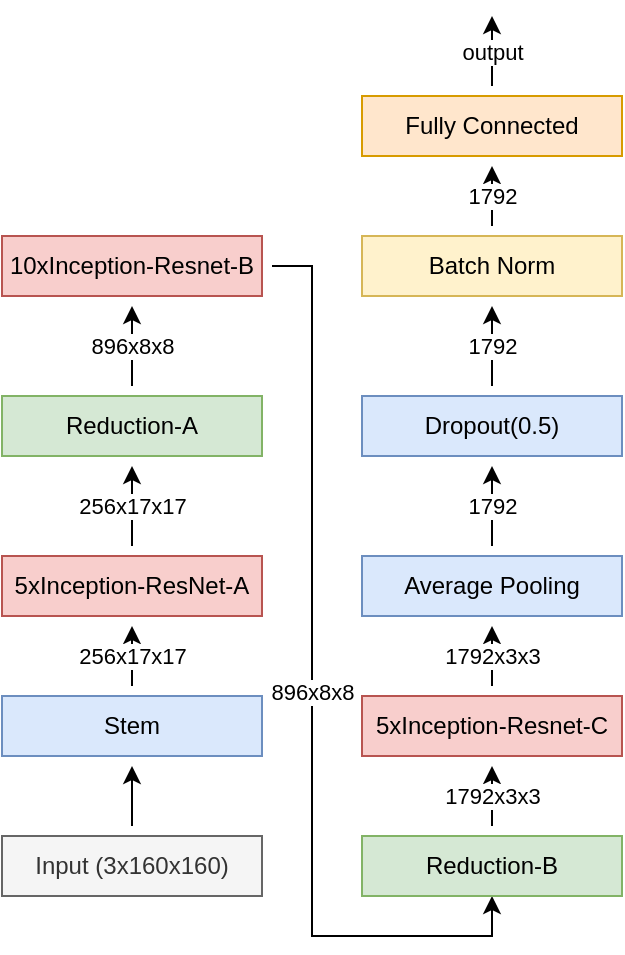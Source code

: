 <mxfile version="12.6.4" type="device"><diagram id="kFkTJWzV-NSt1Fxby4Gg" name="Page-1"><mxGraphModel dx="988" dy="631" grid="1" gridSize="10" guides="1" tooltips="1" connect="1" arrows="1" fold="1" page="1" pageScale="1" pageWidth="850" pageHeight="1100" math="0" shadow="0"><root><mxCell id="0"/><mxCell id="1" parent="0"/><mxCell id="_RKcm5ElNQOQAwjPBPU3-18" value="256x17x17" style="edgeStyle=orthogonalEdgeStyle;rounded=0;orthogonalLoop=1;jettySize=auto;html=1;exitX=0.5;exitY=0;exitDx=0;exitDy=0;entryX=0.5;entryY=1;entryDx=0;entryDy=0;endSize=6;verticalAlign=middle;fontSize=12;" parent="1" edge="1"><mxGeometry relative="1" as="geometry"><mxPoint x="709.667" y="580.333" as="targetPoint"/></mxGeometry></mxCell><mxCell id="_RKcm5ElNQOQAwjPBPU3-20" value="" style="edgeStyle=orthogonalEdgeStyle;rounded=0;orthogonalLoop=1;jettySize=auto;html=1;exitX=0.5;exitY=0;exitDx=0;exitDy=0;entryX=0.5;entryY=1;entryDx=0;entryDy=0;" parent="1" edge="1"><mxGeometry relative="1" as="geometry"><mxPoint x="709.667" y="640.333" as="targetPoint"/></mxGeometry></mxCell><mxCell id="_RKcm5ElNQOQAwjPBPU3-23" value="&lt;span style=&quot;font-size: 12px&quot;&gt;256x17x17&lt;/span&gt;" style="edgeStyle=orthogonalEdgeStyle;rounded=0;orthogonalLoop=1;jettySize=auto;html=1;exitX=0.5;exitY=0;exitDx=0;exitDy=0;entryX=0.5;entryY=1;entryDx=0;entryDy=0;" parent="1" edge="1"><mxGeometry relative="1" as="geometry"><mxPoint x="709.667" y="520.333" as="targetPoint"/></mxGeometry></mxCell><mxCell id="OT2N6K547t0Unw6dfDmc-12" style="edgeStyle=orthogonalEdgeStyle;rounded=0;orthogonalLoop=1;jettySize=auto;html=1;sourcePerimeterSpacing=5;targetPerimeterSpacing=5;endSize=6;spacingTop=0;strokeWidth=1;" edge="1" parent="1" source="OT2N6K547t0Unw6dfDmc-1" target="OT2N6K547t0Unw6dfDmc-2"><mxGeometry relative="1" as="geometry"><mxPoint x="315" y="620" as="targetPoint"/></mxGeometry></mxCell><mxCell id="OT2N6K547t0Unw6dfDmc-1" value="Input (3x160x160)" style="rounded=0;whiteSpace=wrap;html=1;fillColor=#f5f5f5;strokeColor=#666666;fontColor=#333333;" vertex="1" parent="1"><mxGeometry x="90" y="710" width="130" height="30" as="geometry"/></mxCell><mxCell id="OT2N6K547t0Unw6dfDmc-13" value="256x17x17" style="edgeStyle=orthogonalEdgeStyle;rounded=0;orthogonalLoop=1;jettySize=auto;html=1;sourcePerimeterSpacing=5;endSize=6;targetPerimeterSpacing=5;strokeWidth=1;" edge="1" parent="1" source="OT2N6K547t0Unw6dfDmc-2" target="OT2N6K547t0Unw6dfDmc-4"><mxGeometry relative="1" as="geometry"/></mxCell><mxCell id="OT2N6K547t0Unw6dfDmc-2" value="Stem" style="rounded=0;whiteSpace=wrap;html=1;fillColor=#dae8fc;strokeColor=#6c8ebf;" vertex="1" parent="1"><mxGeometry x="90" y="640" width="130" height="30" as="geometry"/></mxCell><mxCell id="OT2N6K547t0Unw6dfDmc-20" value="896x8x8" style="edgeStyle=orthogonalEdgeStyle;rounded=0;orthogonalLoop=1;jettySize=auto;html=1;entryX=0.5;entryY=1;entryDx=0;entryDy=0;sourcePerimeterSpacing=5;endSize=6;targetPerimeterSpacing=5;strokeWidth=1;" edge="1" parent="1" source="OT2N6K547t0Unw6dfDmc-3" target="OT2N6K547t0Unw6dfDmc-6"><mxGeometry relative="1" as="geometry"/></mxCell><mxCell id="OT2N6K547t0Unw6dfDmc-3" value="10xInception-Resnet-B" style="rounded=0;whiteSpace=wrap;html=1;fillColor=#f8cecc;strokeColor=#b85450;" vertex="1" parent="1"><mxGeometry x="90" y="410" width="130" height="30" as="geometry"/></mxCell><mxCell id="OT2N6K547t0Unw6dfDmc-14" value="256x17x17" style="edgeStyle=orthogonalEdgeStyle;rounded=0;orthogonalLoop=1;jettySize=auto;html=1;sourcePerimeterSpacing=5;endSize=6;targetPerimeterSpacing=5;strokeWidth=1;" edge="1" parent="1" source="OT2N6K547t0Unw6dfDmc-4" target="OT2N6K547t0Unw6dfDmc-5"><mxGeometry relative="1" as="geometry"/></mxCell><mxCell id="OT2N6K547t0Unw6dfDmc-4" value="5xInception-ResNet-A" style="rounded=0;whiteSpace=wrap;html=1;fillColor=#f8cecc;strokeColor=#b85450;" vertex="1" parent="1"><mxGeometry x="90" y="570" width="130" height="30" as="geometry"/></mxCell><mxCell id="OT2N6K547t0Unw6dfDmc-15" value="896x8x8" style="edgeStyle=orthogonalEdgeStyle;rounded=0;orthogonalLoop=1;jettySize=auto;html=1;sourcePerimeterSpacing=5;endSize=6;targetPerimeterSpacing=5;strokeWidth=1;" edge="1" parent="1" source="OT2N6K547t0Unw6dfDmc-5" target="OT2N6K547t0Unw6dfDmc-3"><mxGeometry relative="1" as="geometry"/></mxCell><mxCell id="OT2N6K547t0Unw6dfDmc-5" value="Reduction-A" style="rounded=0;whiteSpace=wrap;html=1;fillColor=#d5e8d4;strokeColor=#82b366;" vertex="1" parent="1"><mxGeometry x="90" y="490" width="130" height="30" as="geometry"/></mxCell><mxCell id="OT2N6K547t0Unw6dfDmc-17" value="1792x3x3" style="edgeStyle=orthogonalEdgeStyle;rounded=0;orthogonalLoop=1;jettySize=auto;html=1;sourcePerimeterSpacing=5;endSize=6;targetPerimeterSpacing=5;strokeWidth=1;" edge="1" parent="1" source="OT2N6K547t0Unw6dfDmc-6" target="OT2N6K547t0Unw6dfDmc-7"><mxGeometry relative="1" as="geometry"/></mxCell><mxCell id="OT2N6K547t0Unw6dfDmc-6" value="Reduction-B" style="rounded=0;whiteSpace=wrap;html=1;fillColor=#d5e8d4;strokeColor=#82b366;" vertex="1" parent="1"><mxGeometry x="270" y="710" width="130" height="30" as="geometry"/></mxCell><mxCell id="OT2N6K547t0Unw6dfDmc-21" value="1792x3x3" style="edgeStyle=orthogonalEdgeStyle;rounded=0;orthogonalLoop=1;jettySize=auto;html=1;sourcePerimeterSpacing=5;endSize=6;targetPerimeterSpacing=5;strokeWidth=1;" edge="1" parent="1" source="OT2N6K547t0Unw6dfDmc-7" target="OT2N6K547t0Unw6dfDmc-8"><mxGeometry relative="1" as="geometry"/></mxCell><mxCell id="OT2N6K547t0Unw6dfDmc-7" value="5xInception-Resnet-C" style="rounded=0;whiteSpace=wrap;html=1;fillColor=#f8cecc;strokeColor=#b85450;" vertex="1" parent="1"><mxGeometry x="270" y="640" width="130" height="30" as="geometry"/></mxCell><mxCell id="OT2N6K547t0Unw6dfDmc-24" value="1792" style="edgeStyle=orthogonalEdgeStyle;rounded=0;orthogonalLoop=1;jettySize=auto;html=1;sourcePerimeterSpacing=5;endSize=6;targetPerimeterSpacing=5;strokeWidth=1;" edge="1" parent="1" source="OT2N6K547t0Unw6dfDmc-8" target="OT2N6K547t0Unw6dfDmc-9"><mxGeometry relative="1" as="geometry"/></mxCell><mxCell id="OT2N6K547t0Unw6dfDmc-8" value="Average Pooling" style="rounded=0;whiteSpace=wrap;html=1;fillColor=#dae8fc;strokeColor=#6c8ebf;" vertex="1" parent="1"><mxGeometry x="270" y="570" width="130" height="30" as="geometry"/></mxCell><mxCell id="OT2N6K547t0Unw6dfDmc-25" value="1792" style="edgeStyle=orthogonalEdgeStyle;rounded=0;orthogonalLoop=1;jettySize=auto;html=1;sourcePerimeterSpacing=5;endSize=6;targetPerimeterSpacing=5;strokeWidth=1;" edge="1" parent="1" source="OT2N6K547t0Unw6dfDmc-9" target="OT2N6K547t0Unw6dfDmc-10"><mxGeometry relative="1" as="geometry"/></mxCell><mxCell id="OT2N6K547t0Unw6dfDmc-9" value="Dropout(0.5)" style="rounded=0;whiteSpace=wrap;html=1;fillColor=#dae8fc;strokeColor=#6c8ebf;" vertex="1" parent="1"><mxGeometry x="270" y="490" width="130" height="30" as="geometry"/></mxCell><mxCell id="OT2N6K547t0Unw6dfDmc-26" value="1792" style="edgeStyle=orthogonalEdgeStyle;rounded=0;orthogonalLoop=1;jettySize=auto;html=1;sourcePerimeterSpacing=5;endSize=6;targetPerimeterSpacing=5;strokeWidth=1;" edge="1" parent="1" source="OT2N6K547t0Unw6dfDmc-10" target="OT2N6K547t0Unw6dfDmc-11"><mxGeometry relative="1" as="geometry"/></mxCell><mxCell id="OT2N6K547t0Unw6dfDmc-10" value="Batch Norm" style="rounded=0;whiteSpace=wrap;html=1;fillColor=#fff2cc;strokeColor=#d6b656;" vertex="1" parent="1"><mxGeometry x="270" y="410" width="130" height="30" as="geometry"/></mxCell><mxCell id="OT2N6K547t0Unw6dfDmc-27" value="output" style="edgeStyle=orthogonalEdgeStyle;rounded=0;orthogonalLoop=1;jettySize=auto;html=1;sourcePerimeterSpacing=5;endSize=6;targetPerimeterSpacing=5;strokeWidth=1;" edge="1" parent="1" source="OT2N6K547t0Unw6dfDmc-11"><mxGeometry relative="1" as="geometry"><mxPoint x="335" y="300" as="targetPoint"/></mxGeometry></mxCell><mxCell id="OT2N6K547t0Unw6dfDmc-11" value="Fully Connected" style="rounded=0;whiteSpace=wrap;html=1;fillColor=#ffe6cc;strokeColor=#d79b00;" vertex="1" parent="1"><mxGeometry x="270" y="340" width="130" height="30" as="geometry"/></mxCell></root></mxGraphModel></diagram></mxfile>